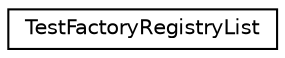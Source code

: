 digraph "Graphical Class Hierarchy"
{
  edge [fontname="Helvetica",fontsize="10",labelfontname="Helvetica",labelfontsize="10"];
  node [fontname="Helvetica",fontsize="10",shape=record];
  rankdir="LR";
  Node0 [label="TestFactoryRegistryList",height=0.2,width=0.4,color="black", fillcolor="white", style="filled",URL="$class_test_factory_registry_list.html",tooltip="(INTERNAL) List of all TestFactoryRegistry. "];
}
